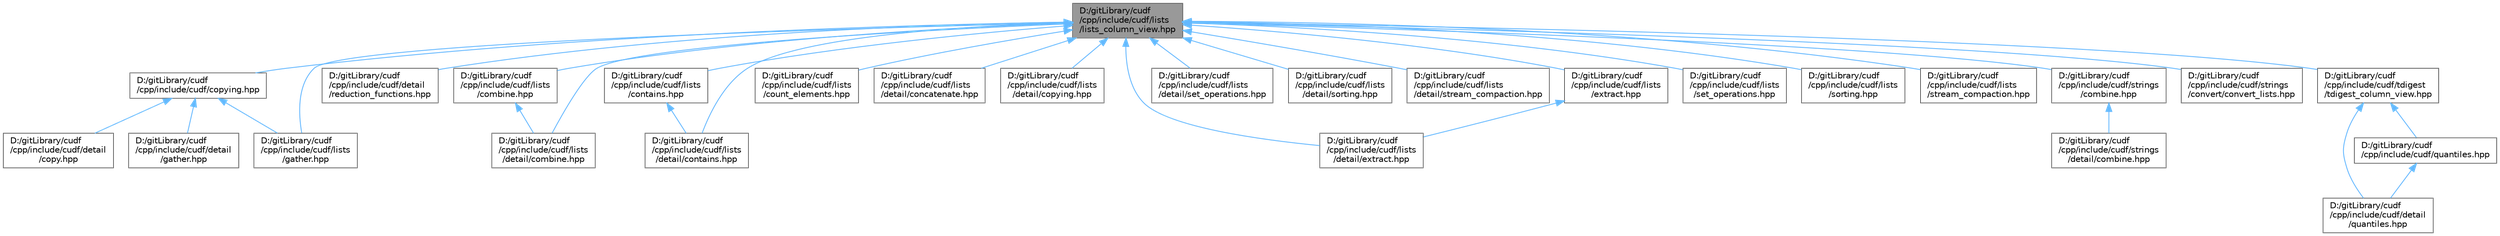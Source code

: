 digraph "D:/gitLibrary/cudf/cpp/include/cudf/lists/lists_column_view.hpp"
{
 // LATEX_PDF_SIZE
  bgcolor="transparent";
  edge [fontname=Helvetica,fontsize=10,labelfontname=Helvetica,labelfontsize=10];
  node [fontname=Helvetica,fontsize=10,shape=box,height=0.2,width=0.4];
  Node1 [id="Node000001",label="D:/gitLibrary/cudf\l/cpp/include/cudf/lists\l/lists_column_view.hpp",height=0.2,width=0.4,color="gray40", fillcolor="grey60", style="filled", fontcolor="black",tooltip="Class definition for cudf::lists_column_view"];
  Node1 -> Node2 [id="edge32_Node000001_Node000002",dir="back",color="steelblue1",style="solid",tooltip=" "];
  Node2 [id="Node000002",label="D:/gitLibrary/cudf\l/cpp/include/cudf/copying.hpp",height=0.2,width=0.4,color="grey40", fillcolor="white", style="filled",URL="$copying_8hpp.html",tooltip="Column APIs for gather, scatter, split, slice, etc."];
  Node2 -> Node3 [id="edge33_Node000002_Node000003",dir="back",color="steelblue1",style="solid",tooltip=" "];
  Node3 [id="Node000003",label="D:/gitLibrary/cudf\l/cpp/include/cudf/detail\l/copy.hpp",height=0.2,width=0.4,color="grey40", fillcolor="white", style="filled",URL="$copy_8hpp.html",tooltip=" "];
  Node2 -> Node4 [id="edge34_Node000002_Node000004",dir="back",color="steelblue1",style="solid",tooltip=" "];
  Node4 [id="Node000004",label="D:/gitLibrary/cudf\l/cpp/include/cudf/detail\l/gather.hpp",height=0.2,width=0.4,color="grey40", fillcolor="white", style="filled",URL="$detail_2gather_8hpp.html",tooltip=" "];
  Node2 -> Node5 [id="edge35_Node000002_Node000005",dir="back",color="steelblue1",style="solid",tooltip=" "];
  Node5 [id="Node000005",label="D:/gitLibrary/cudf\l/cpp/include/cudf/lists\l/gather.hpp",height=0.2,width=0.4,color="grey40", fillcolor="white", style="filled",URL="$lists_2gather_8hpp.html",tooltip=" "];
  Node1 -> Node6 [id="edge36_Node000001_Node000006",dir="back",color="steelblue1",style="solid",tooltip=" "];
  Node6 [id="Node000006",label="D:/gitLibrary/cudf\l/cpp/include/cudf/detail\l/reduction_functions.hpp",height=0.2,width=0.4,color="grey40", fillcolor="white", style="filled",URL="$reduction__functions_8hpp.html",tooltip=" "];
  Node1 -> Node7 [id="edge37_Node000001_Node000007",dir="back",color="steelblue1",style="solid",tooltip=" "];
  Node7 [id="Node000007",label="D:/gitLibrary/cudf\l/cpp/include/cudf/lists\l/combine.hpp",height=0.2,width=0.4,color="grey40", fillcolor="white", style="filled",URL="$lists_2combine_8hpp.html",tooltip=" "];
  Node7 -> Node8 [id="edge38_Node000007_Node000008",dir="back",color="steelblue1",style="solid",tooltip=" "];
  Node8 [id="Node000008",label="D:/gitLibrary/cudf\l/cpp/include/cudf/lists\l/detail/combine.hpp",height=0.2,width=0.4,color="grey40", fillcolor="white", style="filled",URL="$lists_2detail_2combine_8hpp.html",tooltip=" "];
  Node1 -> Node9 [id="edge39_Node000001_Node000009",dir="back",color="steelblue1",style="solid",tooltip=" "];
  Node9 [id="Node000009",label="D:/gitLibrary/cudf\l/cpp/include/cudf/lists\l/contains.hpp",height=0.2,width=0.4,color="grey40", fillcolor="white", style="filled",URL="$lists_2contains_8hpp.html",tooltip=" "];
  Node9 -> Node10 [id="edge40_Node000009_Node000010",dir="back",color="steelblue1",style="solid",tooltip=" "];
  Node10 [id="Node000010",label="D:/gitLibrary/cudf\l/cpp/include/cudf/lists\l/detail/contains.hpp",height=0.2,width=0.4,color="grey40", fillcolor="white", style="filled",URL="$lists_2detail_2contains_8hpp.html",tooltip=" "];
  Node1 -> Node11 [id="edge41_Node000001_Node000011",dir="back",color="steelblue1",style="solid",tooltip=" "];
  Node11 [id="Node000011",label="D:/gitLibrary/cudf\l/cpp/include/cudf/lists\l/count_elements.hpp",height=0.2,width=0.4,color="grey40", fillcolor="white", style="filled",URL="$count__elements_8hpp.html",tooltip=" "];
  Node1 -> Node8 [id="edge42_Node000001_Node000008",dir="back",color="steelblue1",style="solid",tooltip=" "];
  Node1 -> Node12 [id="edge43_Node000001_Node000012",dir="back",color="steelblue1",style="solid",tooltip=" "];
  Node12 [id="Node000012",label="D:/gitLibrary/cudf\l/cpp/include/cudf/lists\l/detail/concatenate.hpp",height=0.2,width=0.4,color="grey40", fillcolor="white", style="filled",URL="$lists_2detail_2concatenate_8hpp.html",tooltip=" "];
  Node1 -> Node10 [id="edge44_Node000001_Node000010",dir="back",color="steelblue1",style="solid",tooltip=" "];
  Node1 -> Node13 [id="edge45_Node000001_Node000013",dir="back",color="steelblue1",style="solid",tooltip=" "];
  Node13 [id="Node000013",label="D:/gitLibrary/cudf\l/cpp/include/cudf/lists\l/detail/copying.hpp",height=0.2,width=0.4,color="grey40", fillcolor="white", style="filled",URL="$lists_2detail_2copying_8hpp.html",tooltip=" "];
  Node1 -> Node14 [id="edge46_Node000001_Node000014",dir="back",color="steelblue1",style="solid",tooltip=" "];
  Node14 [id="Node000014",label="D:/gitLibrary/cudf\l/cpp/include/cudf/lists\l/detail/extract.hpp",height=0.2,width=0.4,color="grey40", fillcolor="white", style="filled",URL="$lists_2detail_2extract_8hpp.html",tooltip=" "];
  Node1 -> Node15 [id="edge47_Node000001_Node000015",dir="back",color="steelblue1",style="solid",tooltip=" "];
  Node15 [id="Node000015",label="D:/gitLibrary/cudf\l/cpp/include/cudf/lists\l/detail/set_operations.hpp",height=0.2,width=0.4,color="grey40", fillcolor="white", style="filled",URL="$detail_2set__operations_8hpp.html",tooltip=" "];
  Node1 -> Node16 [id="edge48_Node000001_Node000016",dir="back",color="steelblue1",style="solid",tooltip=" "];
  Node16 [id="Node000016",label="D:/gitLibrary/cudf\l/cpp/include/cudf/lists\l/detail/sorting.hpp",height=0.2,width=0.4,color="grey40", fillcolor="white", style="filled",URL="$lists_2detail_2sorting_8hpp.html",tooltip=" "];
  Node1 -> Node17 [id="edge49_Node000001_Node000017",dir="back",color="steelblue1",style="solid",tooltip=" "];
  Node17 [id="Node000017",label="D:/gitLibrary/cudf\l/cpp/include/cudf/lists\l/detail/stream_compaction.hpp",height=0.2,width=0.4,color="grey40", fillcolor="white", style="filled",URL="$lists_2detail_2stream__compaction_8hpp.html",tooltip=" "];
  Node1 -> Node18 [id="edge50_Node000001_Node000018",dir="back",color="steelblue1",style="solid",tooltip=" "];
  Node18 [id="Node000018",label="D:/gitLibrary/cudf\l/cpp/include/cudf/lists\l/extract.hpp",height=0.2,width=0.4,color="grey40", fillcolor="white", style="filled",URL="$lists_2extract_8hpp.html",tooltip=" "];
  Node18 -> Node14 [id="edge51_Node000018_Node000014",dir="back",color="steelblue1",style="solid",tooltip=" "];
  Node1 -> Node5 [id="edge52_Node000001_Node000005",dir="back",color="steelblue1",style="solid",tooltip=" "];
  Node1 -> Node19 [id="edge53_Node000001_Node000019",dir="back",color="steelblue1",style="solid",tooltip=" "];
  Node19 [id="Node000019",label="D:/gitLibrary/cudf\l/cpp/include/cudf/lists\l/set_operations.hpp",height=0.2,width=0.4,color="grey40", fillcolor="white", style="filled",URL="$set__operations_8hpp.html",tooltip=" "];
  Node1 -> Node20 [id="edge54_Node000001_Node000020",dir="back",color="steelblue1",style="solid",tooltip=" "];
  Node20 [id="Node000020",label="D:/gitLibrary/cudf\l/cpp/include/cudf/lists\l/sorting.hpp",height=0.2,width=0.4,color="grey40", fillcolor="white", style="filled",URL="$lists_2sorting_8hpp.html",tooltip=" "];
  Node1 -> Node21 [id="edge55_Node000001_Node000021",dir="back",color="steelblue1",style="solid",tooltip=" "];
  Node21 [id="Node000021",label="D:/gitLibrary/cudf\l/cpp/include/cudf/lists\l/stream_compaction.hpp",height=0.2,width=0.4,color="grey40", fillcolor="white", style="filled",URL="$lists_2stream__compaction_8hpp.html",tooltip=" "];
  Node1 -> Node22 [id="edge56_Node000001_Node000022",dir="back",color="steelblue1",style="solid",tooltip=" "];
  Node22 [id="Node000022",label="D:/gitLibrary/cudf\l/cpp/include/cudf/strings\l/combine.hpp",height=0.2,width=0.4,color="grey40", fillcolor="white", style="filled",URL="$strings_2combine_8hpp.html",tooltip="Strings APIs for concatenate and join"];
  Node22 -> Node23 [id="edge57_Node000022_Node000023",dir="back",color="steelblue1",style="solid",tooltip=" "];
  Node23 [id="Node000023",label="D:/gitLibrary/cudf\l/cpp/include/cudf/strings\l/detail/combine.hpp",height=0.2,width=0.4,color="grey40", fillcolor="white", style="filled",URL="$strings_2detail_2combine_8hpp.html",tooltip=" "];
  Node1 -> Node24 [id="edge58_Node000001_Node000024",dir="back",color="steelblue1",style="solid",tooltip=" "];
  Node24 [id="Node000024",label="D:/gitLibrary/cudf\l/cpp/include/cudf/strings\l/convert/convert_lists.hpp",height=0.2,width=0.4,color="grey40", fillcolor="white", style="filled",URL="$convert__lists_8hpp.html",tooltip=" "];
  Node1 -> Node25 [id="edge59_Node000001_Node000025",dir="back",color="steelblue1",style="solid",tooltip=" "];
  Node25 [id="Node000025",label="D:/gitLibrary/cudf\l/cpp/include/cudf/tdigest\l/tdigest_column_view.hpp",height=0.2,width=0.4,color="grey40", fillcolor="white", style="filled",URL="$tdigest__column__view_8hpp.html",tooltip=" "];
  Node25 -> Node26 [id="edge60_Node000025_Node000026",dir="back",color="steelblue1",style="solid",tooltip=" "];
  Node26 [id="Node000026",label="D:/gitLibrary/cudf\l/cpp/include/cudf/detail\l/quantiles.hpp",height=0.2,width=0.4,color="grey40", fillcolor="white", style="filled",URL="$detail_2quantiles_8hpp.html",tooltip=" "];
  Node25 -> Node27 [id="edge61_Node000025_Node000027",dir="back",color="steelblue1",style="solid",tooltip=" "];
  Node27 [id="Node000027",label="D:/gitLibrary/cudf\l/cpp/include/cudf/quantiles.hpp",height=0.2,width=0.4,color="grey40", fillcolor="white", style="filled",URL="$quantiles_8hpp.html",tooltip=" "];
  Node27 -> Node26 [id="edge62_Node000027_Node000026",dir="back",color="steelblue1",style="solid",tooltip=" "];
}
